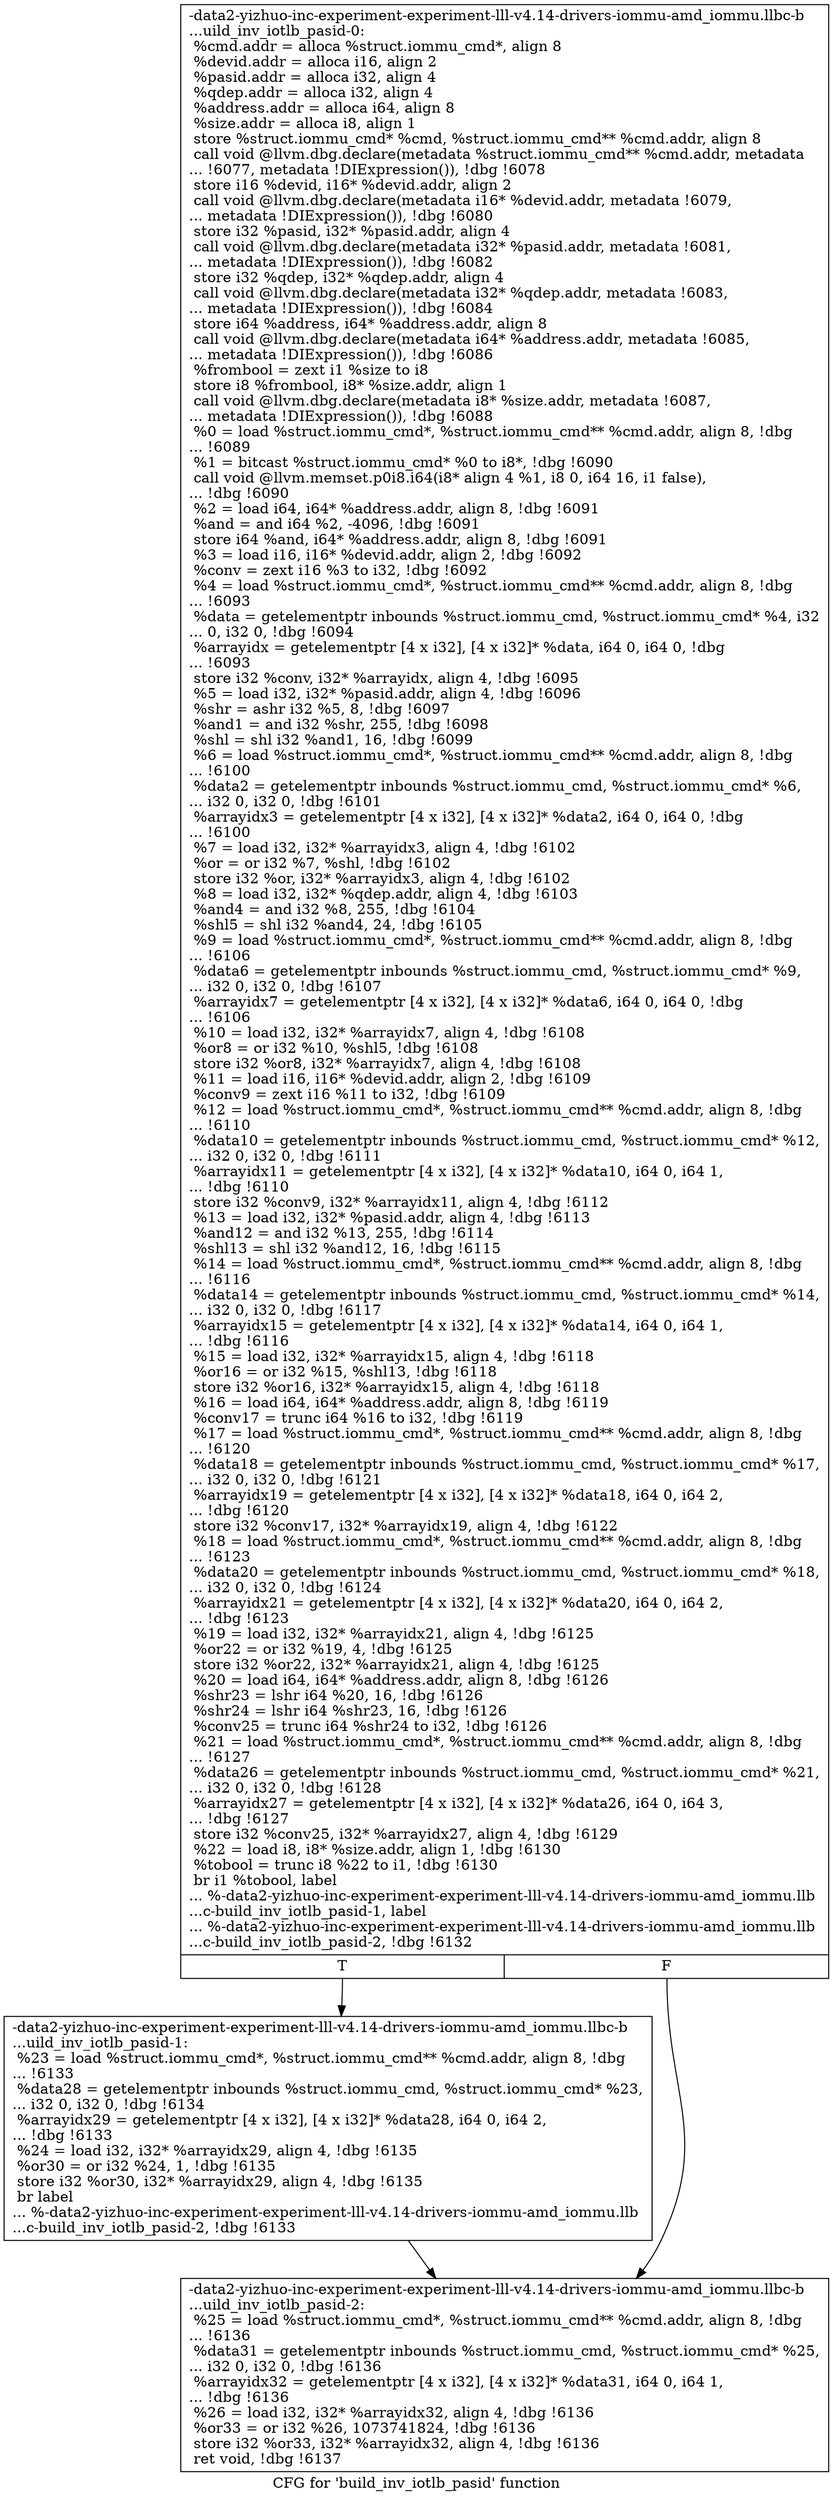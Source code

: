 digraph "CFG for 'build_inv_iotlb_pasid' function" {
	label="CFG for 'build_inv_iotlb_pasid' function";

	Node0x561b9499d8d0 [shape=record,label="{-data2-yizhuo-inc-experiment-experiment-lll-v4.14-drivers-iommu-amd_iommu.llbc-b\l...uild_inv_iotlb_pasid-0:\l  %cmd.addr = alloca %struct.iommu_cmd*, align 8\l  %devid.addr = alloca i16, align 2\l  %pasid.addr = alloca i32, align 4\l  %qdep.addr = alloca i32, align 4\l  %address.addr = alloca i64, align 8\l  %size.addr = alloca i8, align 1\l  store %struct.iommu_cmd* %cmd, %struct.iommu_cmd** %cmd.addr, align 8\l  call void @llvm.dbg.declare(metadata %struct.iommu_cmd** %cmd.addr, metadata\l... !6077, metadata !DIExpression()), !dbg !6078\l  store i16 %devid, i16* %devid.addr, align 2\l  call void @llvm.dbg.declare(metadata i16* %devid.addr, metadata !6079,\l... metadata !DIExpression()), !dbg !6080\l  store i32 %pasid, i32* %pasid.addr, align 4\l  call void @llvm.dbg.declare(metadata i32* %pasid.addr, metadata !6081,\l... metadata !DIExpression()), !dbg !6082\l  store i32 %qdep, i32* %qdep.addr, align 4\l  call void @llvm.dbg.declare(metadata i32* %qdep.addr, metadata !6083,\l... metadata !DIExpression()), !dbg !6084\l  store i64 %address, i64* %address.addr, align 8\l  call void @llvm.dbg.declare(metadata i64* %address.addr, metadata !6085,\l... metadata !DIExpression()), !dbg !6086\l  %frombool = zext i1 %size to i8\l  store i8 %frombool, i8* %size.addr, align 1\l  call void @llvm.dbg.declare(metadata i8* %size.addr, metadata !6087,\l... metadata !DIExpression()), !dbg !6088\l  %0 = load %struct.iommu_cmd*, %struct.iommu_cmd** %cmd.addr, align 8, !dbg\l... !6089\l  %1 = bitcast %struct.iommu_cmd* %0 to i8*, !dbg !6090\l  call void @llvm.memset.p0i8.i64(i8* align 4 %1, i8 0, i64 16, i1 false),\l... !dbg !6090\l  %2 = load i64, i64* %address.addr, align 8, !dbg !6091\l  %and = and i64 %2, -4096, !dbg !6091\l  store i64 %and, i64* %address.addr, align 8, !dbg !6091\l  %3 = load i16, i16* %devid.addr, align 2, !dbg !6092\l  %conv = zext i16 %3 to i32, !dbg !6092\l  %4 = load %struct.iommu_cmd*, %struct.iommu_cmd** %cmd.addr, align 8, !dbg\l... !6093\l  %data = getelementptr inbounds %struct.iommu_cmd, %struct.iommu_cmd* %4, i32\l... 0, i32 0, !dbg !6094\l  %arrayidx = getelementptr [4 x i32], [4 x i32]* %data, i64 0, i64 0, !dbg\l... !6093\l  store i32 %conv, i32* %arrayidx, align 4, !dbg !6095\l  %5 = load i32, i32* %pasid.addr, align 4, !dbg !6096\l  %shr = ashr i32 %5, 8, !dbg !6097\l  %and1 = and i32 %shr, 255, !dbg !6098\l  %shl = shl i32 %and1, 16, !dbg !6099\l  %6 = load %struct.iommu_cmd*, %struct.iommu_cmd** %cmd.addr, align 8, !dbg\l... !6100\l  %data2 = getelementptr inbounds %struct.iommu_cmd, %struct.iommu_cmd* %6,\l... i32 0, i32 0, !dbg !6101\l  %arrayidx3 = getelementptr [4 x i32], [4 x i32]* %data2, i64 0, i64 0, !dbg\l... !6100\l  %7 = load i32, i32* %arrayidx3, align 4, !dbg !6102\l  %or = or i32 %7, %shl, !dbg !6102\l  store i32 %or, i32* %arrayidx3, align 4, !dbg !6102\l  %8 = load i32, i32* %qdep.addr, align 4, !dbg !6103\l  %and4 = and i32 %8, 255, !dbg !6104\l  %shl5 = shl i32 %and4, 24, !dbg !6105\l  %9 = load %struct.iommu_cmd*, %struct.iommu_cmd** %cmd.addr, align 8, !dbg\l... !6106\l  %data6 = getelementptr inbounds %struct.iommu_cmd, %struct.iommu_cmd* %9,\l... i32 0, i32 0, !dbg !6107\l  %arrayidx7 = getelementptr [4 x i32], [4 x i32]* %data6, i64 0, i64 0, !dbg\l... !6106\l  %10 = load i32, i32* %arrayidx7, align 4, !dbg !6108\l  %or8 = or i32 %10, %shl5, !dbg !6108\l  store i32 %or8, i32* %arrayidx7, align 4, !dbg !6108\l  %11 = load i16, i16* %devid.addr, align 2, !dbg !6109\l  %conv9 = zext i16 %11 to i32, !dbg !6109\l  %12 = load %struct.iommu_cmd*, %struct.iommu_cmd** %cmd.addr, align 8, !dbg\l... !6110\l  %data10 = getelementptr inbounds %struct.iommu_cmd, %struct.iommu_cmd* %12,\l... i32 0, i32 0, !dbg !6111\l  %arrayidx11 = getelementptr [4 x i32], [4 x i32]* %data10, i64 0, i64 1,\l... !dbg !6110\l  store i32 %conv9, i32* %arrayidx11, align 4, !dbg !6112\l  %13 = load i32, i32* %pasid.addr, align 4, !dbg !6113\l  %and12 = and i32 %13, 255, !dbg !6114\l  %shl13 = shl i32 %and12, 16, !dbg !6115\l  %14 = load %struct.iommu_cmd*, %struct.iommu_cmd** %cmd.addr, align 8, !dbg\l... !6116\l  %data14 = getelementptr inbounds %struct.iommu_cmd, %struct.iommu_cmd* %14,\l... i32 0, i32 0, !dbg !6117\l  %arrayidx15 = getelementptr [4 x i32], [4 x i32]* %data14, i64 0, i64 1,\l... !dbg !6116\l  %15 = load i32, i32* %arrayidx15, align 4, !dbg !6118\l  %or16 = or i32 %15, %shl13, !dbg !6118\l  store i32 %or16, i32* %arrayidx15, align 4, !dbg !6118\l  %16 = load i64, i64* %address.addr, align 8, !dbg !6119\l  %conv17 = trunc i64 %16 to i32, !dbg !6119\l  %17 = load %struct.iommu_cmd*, %struct.iommu_cmd** %cmd.addr, align 8, !dbg\l... !6120\l  %data18 = getelementptr inbounds %struct.iommu_cmd, %struct.iommu_cmd* %17,\l... i32 0, i32 0, !dbg !6121\l  %arrayidx19 = getelementptr [4 x i32], [4 x i32]* %data18, i64 0, i64 2,\l... !dbg !6120\l  store i32 %conv17, i32* %arrayidx19, align 4, !dbg !6122\l  %18 = load %struct.iommu_cmd*, %struct.iommu_cmd** %cmd.addr, align 8, !dbg\l... !6123\l  %data20 = getelementptr inbounds %struct.iommu_cmd, %struct.iommu_cmd* %18,\l... i32 0, i32 0, !dbg !6124\l  %arrayidx21 = getelementptr [4 x i32], [4 x i32]* %data20, i64 0, i64 2,\l... !dbg !6123\l  %19 = load i32, i32* %arrayidx21, align 4, !dbg !6125\l  %or22 = or i32 %19, 4, !dbg !6125\l  store i32 %or22, i32* %arrayidx21, align 4, !dbg !6125\l  %20 = load i64, i64* %address.addr, align 8, !dbg !6126\l  %shr23 = lshr i64 %20, 16, !dbg !6126\l  %shr24 = lshr i64 %shr23, 16, !dbg !6126\l  %conv25 = trunc i64 %shr24 to i32, !dbg !6126\l  %21 = load %struct.iommu_cmd*, %struct.iommu_cmd** %cmd.addr, align 8, !dbg\l... !6127\l  %data26 = getelementptr inbounds %struct.iommu_cmd, %struct.iommu_cmd* %21,\l... i32 0, i32 0, !dbg !6128\l  %arrayidx27 = getelementptr [4 x i32], [4 x i32]* %data26, i64 0, i64 3,\l... !dbg !6127\l  store i32 %conv25, i32* %arrayidx27, align 4, !dbg !6129\l  %22 = load i8, i8* %size.addr, align 1, !dbg !6130\l  %tobool = trunc i8 %22 to i1, !dbg !6130\l  br i1 %tobool, label\l... %-data2-yizhuo-inc-experiment-experiment-lll-v4.14-drivers-iommu-amd_iommu.llb\l...c-build_inv_iotlb_pasid-1, label\l... %-data2-yizhuo-inc-experiment-experiment-lll-v4.14-drivers-iommu-amd_iommu.llb\l...c-build_inv_iotlb_pasid-2, !dbg !6132\l|{<s0>T|<s1>F}}"];
	Node0x561b9499d8d0:s0 -> Node0x561b949a17d0;
	Node0x561b9499d8d0:s1 -> Node0x561b949a1820;
	Node0x561b949a17d0 [shape=record,label="{-data2-yizhuo-inc-experiment-experiment-lll-v4.14-drivers-iommu-amd_iommu.llbc-b\l...uild_inv_iotlb_pasid-1: \l  %23 = load %struct.iommu_cmd*, %struct.iommu_cmd** %cmd.addr, align 8, !dbg\l... !6133\l  %data28 = getelementptr inbounds %struct.iommu_cmd, %struct.iommu_cmd* %23,\l... i32 0, i32 0, !dbg !6134\l  %arrayidx29 = getelementptr [4 x i32], [4 x i32]* %data28, i64 0, i64 2,\l... !dbg !6133\l  %24 = load i32, i32* %arrayidx29, align 4, !dbg !6135\l  %or30 = or i32 %24, 1, !dbg !6135\l  store i32 %or30, i32* %arrayidx29, align 4, !dbg !6135\l  br label\l... %-data2-yizhuo-inc-experiment-experiment-lll-v4.14-drivers-iommu-amd_iommu.llb\l...c-build_inv_iotlb_pasid-2, !dbg !6133\l}"];
	Node0x561b949a17d0 -> Node0x561b949a1820;
	Node0x561b949a1820 [shape=record,label="{-data2-yizhuo-inc-experiment-experiment-lll-v4.14-drivers-iommu-amd_iommu.llbc-b\l...uild_inv_iotlb_pasid-2: \l  %25 = load %struct.iommu_cmd*, %struct.iommu_cmd** %cmd.addr, align 8, !dbg\l... !6136\l  %data31 = getelementptr inbounds %struct.iommu_cmd, %struct.iommu_cmd* %25,\l... i32 0, i32 0, !dbg !6136\l  %arrayidx32 = getelementptr [4 x i32], [4 x i32]* %data31, i64 0, i64 1,\l... !dbg !6136\l  %26 = load i32, i32* %arrayidx32, align 4, !dbg !6136\l  %or33 = or i32 %26, 1073741824, !dbg !6136\l  store i32 %or33, i32* %arrayidx32, align 4, !dbg !6136\l  ret void, !dbg !6137\l}"];
}
